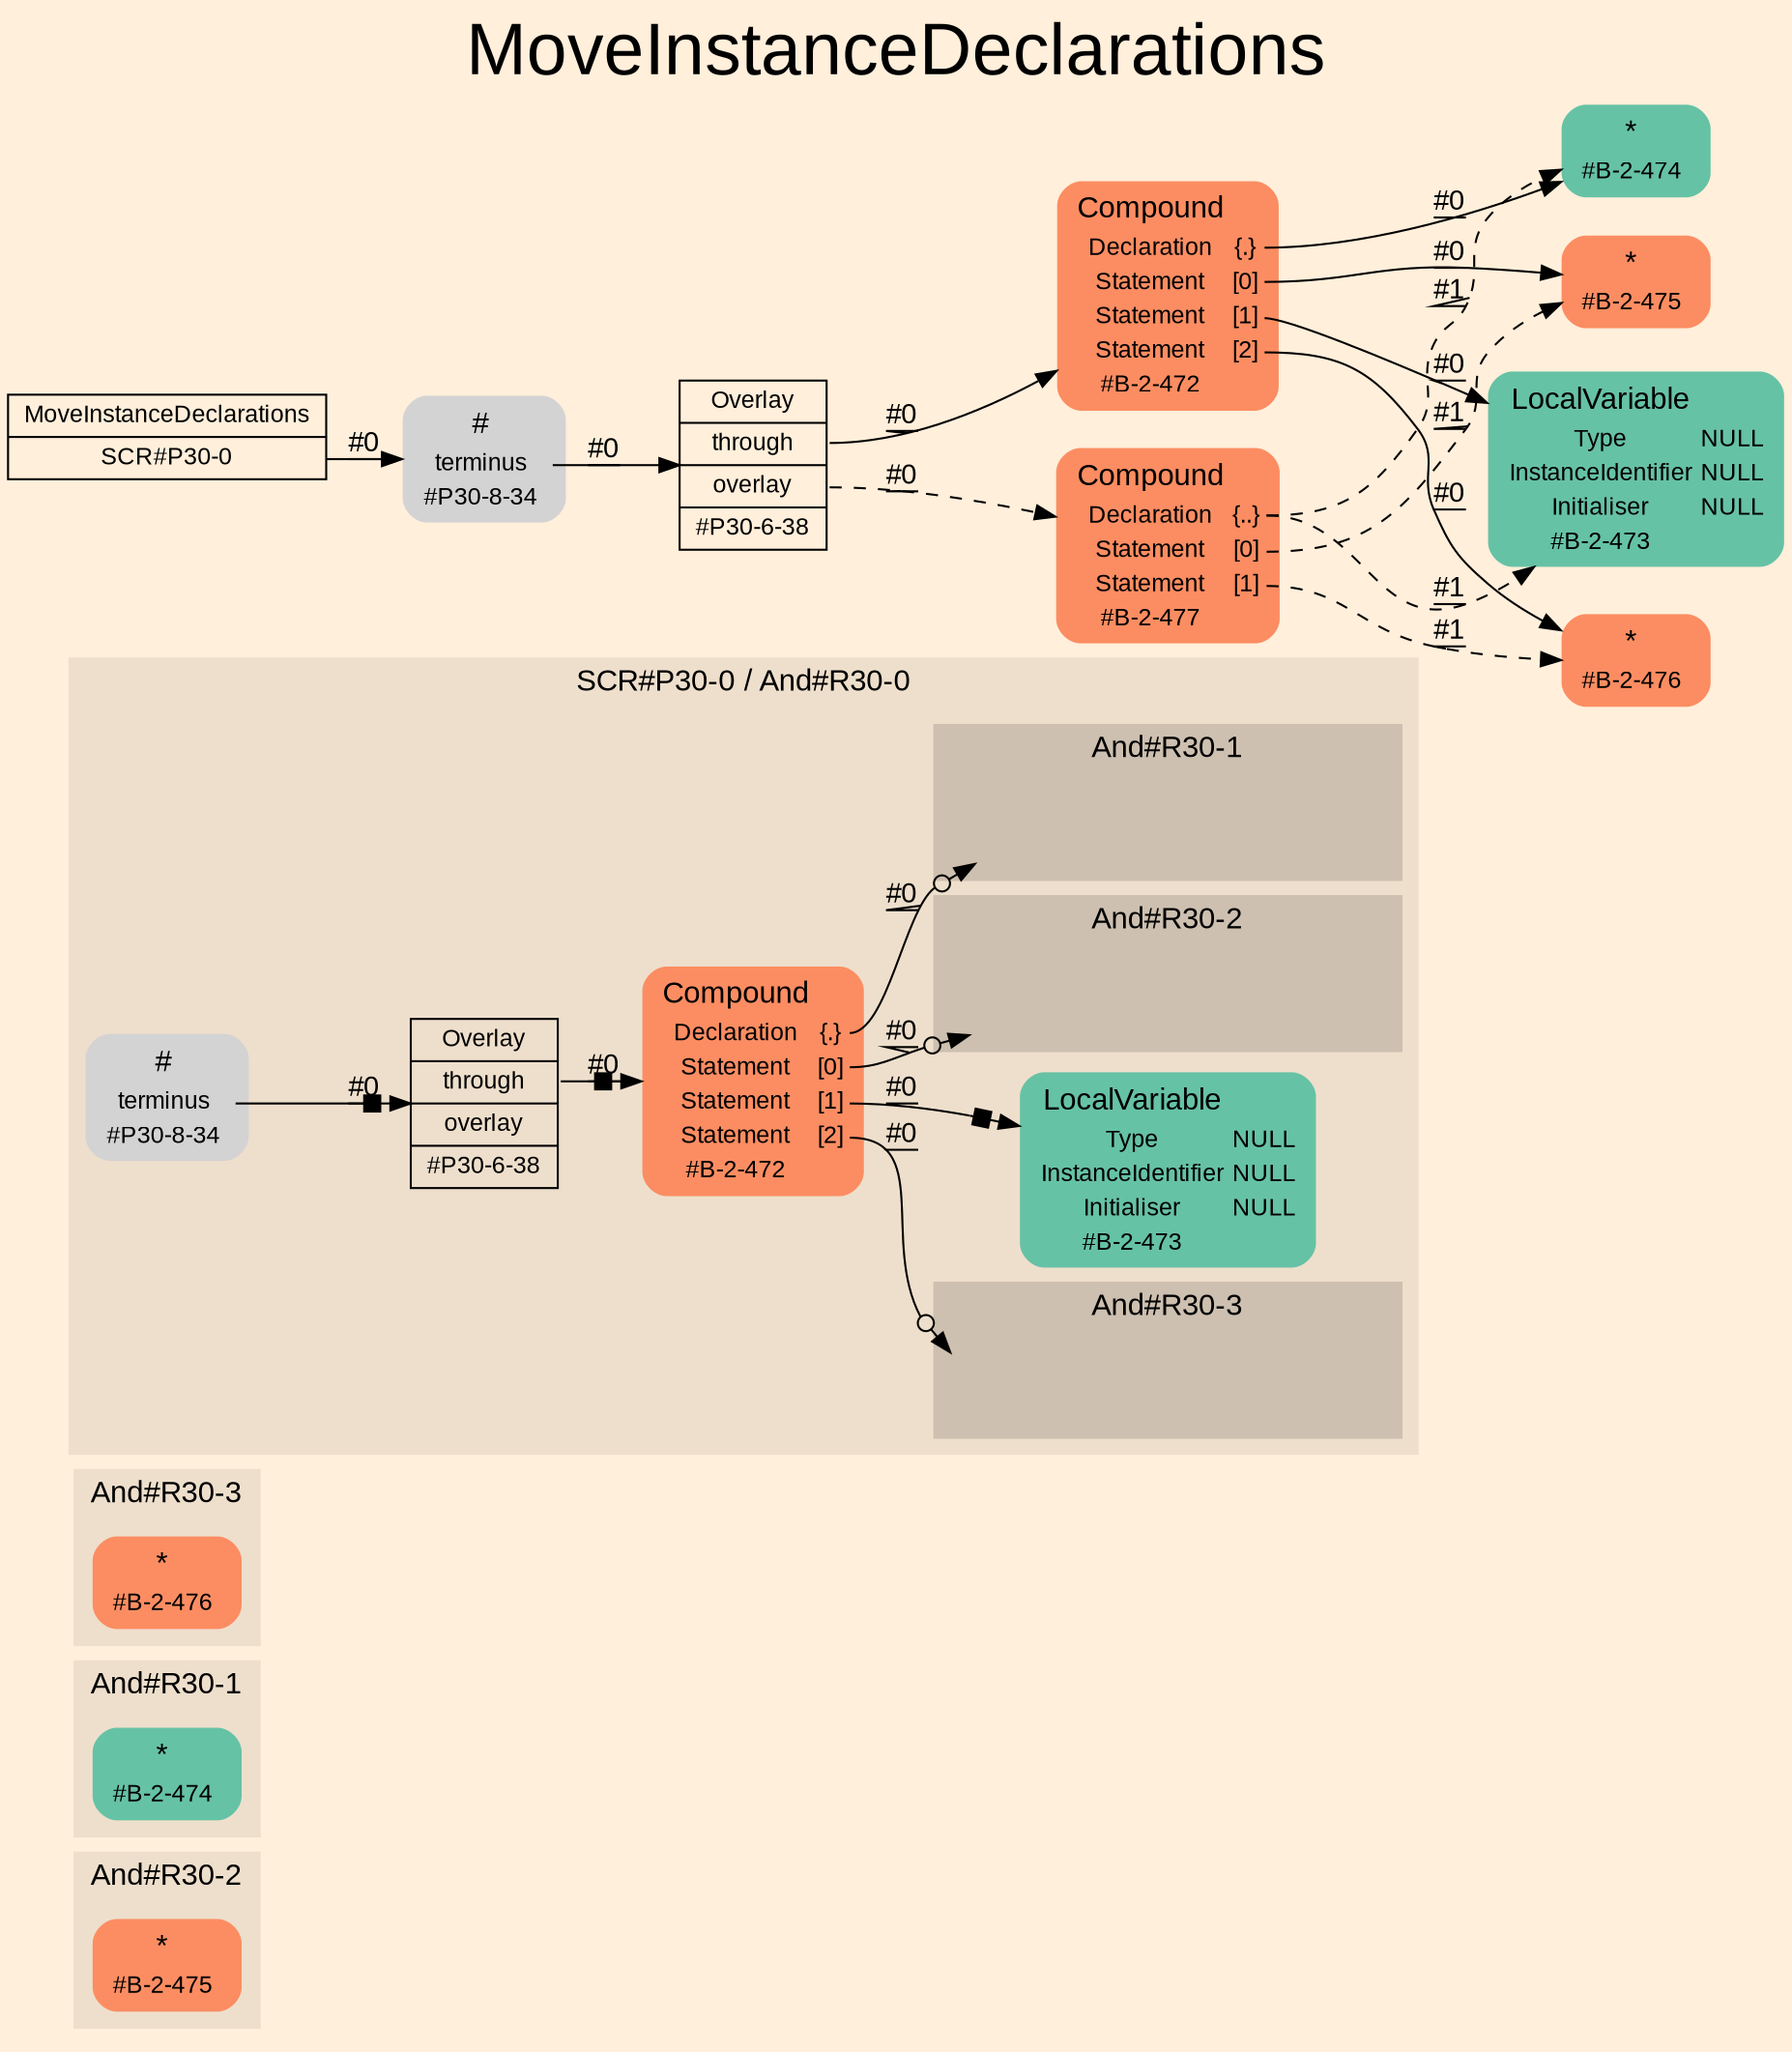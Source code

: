 digraph "MoveInstanceDeclarations" {
label = "MoveInstanceDeclarations"
labelloc = t
fontsize = "36"
graph [
    rankdir = "LR"
    ranksep = 0.3
    bgcolor = antiquewhite1
    color = black
    fontcolor = black
    fontname = "Arial"
];
node [
    fontname = "Arial"
];
edge [
    fontname = "Arial"
];

// -------------------- figure And#R30-2 --------------------
// -------- region And#R30-2 ----------
subgraph "clusterAnd#R30-2" {
    label = "And#R30-2"
    style = "filled"
    color = antiquewhite2
    fontsize = "15"
    "And#R30-2/#B-2-475" [
        // -------- block And#R30-2/#B-2-475 ----------
        shape = "plaintext"
        fillcolor = "/set28/2"
        label = <<TABLE BORDER="0" CELLBORDER="0" CELLSPACING="0">
         <TR><TD><FONT POINT-SIZE="15.0">*</FONT></TD><TD></TD></TR>
         <TR><TD>#B-2-475</TD><TD PORT="port0"></TD></TR>
        </TABLE>>
        style = "rounded,filled"
        fontsize = "12"
    ];
    
}


// -------------------- figure And#R30-1 --------------------
// -------- region And#R30-1 ----------
subgraph "clusterAnd#R30-1" {
    label = "And#R30-1"
    style = "filled"
    color = antiquewhite2
    fontsize = "15"
    "And#R30-1/#B-2-474" [
        // -------- block And#R30-1/#B-2-474 ----------
        shape = "plaintext"
        fillcolor = "/set28/1"
        label = <<TABLE BORDER="0" CELLBORDER="0" CELLSPACING="0">
         <TR><TD><FONT POINT-SIZE="15.0">*</FONT></TD><TD></TD></TR>
         <TR><TD>#B-2-474</TD><TD PORT="port0"></TD></TR>
        </TABLE>>
        style = "rounded,filled"
        fontsize = "12"
    ];
    
}


// -------------------- figure And#R30-3 --------------------
// -------- region And#R30-3 ----------
subgraph "clusterAnd#R30-3" {
    label = "And#R30-3"
    style = "filled"
    color = antiquewhite2
    fontsize = "15"
    "And#R30-3/#B-2-476" [
        // -------- block And#R30-3/#B-2-476 ----------
        shape = "plaintext"
        fillcolor = "/set28/2"
        label = <<TABLE BORDER="0" CELLBORDER="0" CELLSPACING="0">
         <TR><TD><FONT POINT-SIZE="15.0">*</FONT></TD><TD></TD></TR>
         <TR><TD>#B-2-476</TD><TD PORT="port0"></TD></TR>
        </TABLE>>
        style = "rounded,filled"
        fontsize = "12"
    ];
    
}


// -------------------- figure And#R30-0 --------------------
// -------- region And#R30-0 ----------
subgraph "clusterAnd#R30-0" {
    label = "SCR#P30-0 / And#R30-0"
    style = "filled"
    color = antiquewhite2
    fontsize = "15"
    "And#R30-0/#B-2-472" [
        // -------- block And#R30-0/#B-2-472 ----------
        shape = "plaintext"
        fillcolor = "/set28/2"
        label = <<TABLE BORDER="0" CELLBORDER="0" CELLSPACING="0">
         <TR><TD><FONT POINT-SIZE="15.0">Compound</FONT></TD><TD></TD></TR>
         <TR><TD>Declaration</TD><TD PORT="port0">{.}</TD></TR>
         <TR><TD>Statement</TD><TD PORT="port1">[0]</TD></TR>
         <TR><TD>Statement</TD><TD PORT="port2">[1]</TD></TR>
         <TR><TD>Statement</TD><TD PORT="port3">[2]</TD></TR>
         <TR><TD>#B-2-472</TD><TD PORT="port4"></TD></TR>
        </TABLE>>
        style = "rounded,filled"
        fontsize = "12"
    ];
    
    "And#R30-0/#B-2-473" [
        // -------- block And#R30-0/#B-2-473 ----------
        shape = "plaintext"
        fillcolor = "/set28/1"
        label = <<TABLE BORDER="0" CELLBORDER="0" CELLSPACING="0">
         <TR><TD><FONT POINT-SIZE="15.0">LocalVariable</FONT></TD><TD></TD></TR>
         <TR><TD>Type</TD><TD PORT="port0">NULL</TD></TR>
         <TR><TD>InstanceIdentifier</TD><TD PORT="port1">NULL</TD></TR>
         <TR><TD>Initialiser</TD><TD PORT="port2">NULL</TD></TR>
         <TR><TD>#B-2-473</TD><TD PORT="port3"></TD></TR>
        </TABLE>>
        style = "rounded,filled"
        fontsize = "12"
    ];
    
    "And#R30-0/#P30-6-38" [
        // -------- block And#R30-0/#P30-6-38 ----------
        shape = "record"
        fillcolor = antiquewhite2
        label = "<fixed> Overlay | <port0> through | <port1> overlay | <port2> #P30-6-38"
        style = "filled"
        fontsize = "12"
        color = black
        fontcolor = black
    ];
    
    "And#R30-0/#P30-8-34" [
        // -------- block And#R30-0/#P30-8-34 ----------
        shape = "plaintext"
        label = <<TABLE BORDER="0" CELLBORDER="0" CELLSPACING="0">
         <TR><TD><FONT POINT-SIZE="15.0">#</FONT></TD><TD></TD></TR>
         <TR><TD>terminus</TD><TD PORT="port0"></TD></TR>
         <TR><TD>#P30-8-34</TD><TD PORT="port1"></TD></TR>
        </TABLE>>
        style = "rounded,filled"
        fontsize = "12"
    ];
    
    // -------- region And#R30-0/And#R30-1 ----------
    subgraph "clusterAnd#R30-0/And#R30-1" {
        label = "And#R30-1"
        style = "filled"
        color = antiquewhite3
        fontsize = "15"
        "And#R30-0/And#R30-1/#B-2-474" [
            // -------- block And#R30-0/And#R30-1/#B-2-474 ----------
            shape = "none"
            style = "invisible"
        ];
        
    }
    
    // -------- region And#R30-0/And#R30-2 ----------
    subgraph "clusterAnd#R30-0/And#R30-2" {
        label = "And#R30-2"
        style = "filled"
        color = antiquewhite3
        fontsize = "15"
        "And#R30-0/And#R30-2/#B-2-475" [
            // -------- block And#R30-0/And#R30-2/#B-2-475 ----------
            shape = "none"
            style = "invisible"
        ];
        
    }
    
    // -------- region And#R30-0/And#R30-3 ----------
    subgraph "clusterAnd#R30-0/And#R30-3" {
        label = "And#R30-3"
        style = "filled"
        color = antiquewhite3
        fontsize = "15"
        "And#R30-0/And#R30-3/#B-2-476" [
            // -------- block And#R30-0/And#R30-3/#B-2-476 ----------
            shape = "none"
            style = "invisible"
        ];
        
    }
    
}

"And#R30-0/#B-2-472":port0 -> "And#R30-0/And#R30-1/#B-2-474" [
    arrowhead="normalnoneodot"
    label = "#0"
    decorate = true
    color = black
    fontcolor = black
];

"And#R30-0/#B-2-472":port1 -> "And#R30-0/And#R30-2/#B-2-475" [
    arrowhead="normalnoneodot"
    label = "#0"
    decorate = true
    color = black
    fontcolor = black
];

"And#R30-0/#B-2-472":port2 -> "And#R30-0/#B-2-473" [
    arrowhead="normalnonebox"
    label = "#0"
    decorate = true
    color = black
    fontcolor = black
];

"And#R30-0/#B-2-472":port3 -> "And#R30-0/And#R30-3/#B-2-476" [
    arrowhead="normalnoneodot"
    label = "#0"
    decorate = true
    color = black
    fontcolor = black
];

"And#R30-0/#P30-6-38":port0 -> "And#R30-0/#B-2-472" [
    arrowhead="normalnonebox"
    label = "#0"
    decorate = true
    color = black
    fontcolor = black
];

"And#R30-0/#P30-8-34":port0 -> "And#R30-0/#P30-6-38" [
    arrowhead="normalnonebox"
    label = "#0"
    decorate = true
    color = black
    fontcolor = black
];


// -------------------- transformation figure --------------------
"CR#P30-0" [
    // -------- block CR#P30-0 ----------
    shape = "record"
    fillcolor = antiquewhite1
    label = "<fixed> MoveInstanceDeclarations | <port0> SCR#P30-0"
    style = "filled"
    fontsize = "12"
    color = black
    fontcolor = black
];

"#P30-8-34" [
    // -------- block #P30-8-34 ----------
    shape = "plaintext"
    label = <<TABLE BORDER="0" CELLBORDER="0" CELLSPACING="0">
     <TR><TD><FONT POINT-SIZE="15.0">#</FONT></TD><TD></TD></TR>
     <TR><TD>terminus</TD><TD PORT="port0"></TD></TR>
     <TR><TD>#P30-8-34</TD><TD PORT="port1"></TD></TR>
    </TABLE>>
    style = "rounded,filled"
    fontsize = "12"
];

"#P30-6-38" [
    // -------- block #P30-6-38 ----------
    shape = "record"
    fillcolor = antiquewhite1
    label = "<fixed> Overlay | <port0> through | <port1> overlay | <port2> #P30-6-38"
    style = "filled"
    fontsize = "12"
    color = black
    fontcolor = black
];

"#B-2-472" [
    // -------- block #B-2-472 ----------
    shape = "plaintext"
    fillcolor = "/set28/2"
    label = <<TABLE BORDER="0" CELLBORDER="0" CELLSPACING="0">
     <TR><TD><FONT POINT-SIZE="15.0">Compound</FONT></TD><TD></TD></TR>
     <TR><TD>Declaration</TD><TD PORT="port0">{.}</TD></TR>
     <TR><TD>Statement</TD><TD PORT="port1">[0]</TD></TR>
     <TR><TD>Statement</TD><TD PORT="port2">[1]</TD></TR>
     <TR><TD>Statement</TD><TD PORT="port3">[2]</TD></TR>
     <TR><TD>#B-2-472</TD><TD PORT="port4"></TD></TR>
    </TABLE>>
    style = "rounded,filled"
    fontsize = "12"
];

"#B-2-474" [
    // -------- block #B-2-474 ----------
    shape = "plaintext"
    fillcolor = "/set28/1"
    label = <<TABLE BORDER="0" CELLBORDER="0" CELLSPACING="0">
     <TR><TD><FONT POINT-SIZE="15.0">*</FONT></TD><TD></TD></TR>
     <TR><TD>#B-2-474</TD><TD PORT="port0"></TD></TR>
    </TABLE>>
    style = "rounded,filled"
    fontsize = "12"
];

"#B-2-475" [
    // -------- block #B-2-475 ----------
    shape = "plaintext"
    fillcolor = "/set28/2"
    label = <<TABLE BORDER="0" CELLBORDER="0" CELLSPACING="0">
     <TR><TD><FONT POINT-SIZE="15.0">*</FONT></TD><TD></TD></TR>
     <TR><TD>#B-2-475</TD><TD PORT="port0"></TD></TR>
    </TABLE>>
    style = "rounded,filled"
    fontsize = "12"
];

"#B-2-473" [
    // -------- block #B-2-473 ----------
    shape = "plaintext"
    fillcolor = "/set28/1"
    label = <<TABLE BORDER="0" CELLBORDER="0" CELLSPACING="0">
     <TR><TD><FONT POINT-SIZE="15.0">LocalVariable</FONT></TD><TD></TD></TR>
     <TR><TD>Type</TD><TD PORT="port0">NULL</TD></TR>
     <TR><TD>InstanceIdentifier</TD><TD PORT="port1">NULL</TD></TR>
     <TR><TD>Initialiser</TD><TD PORT="port2">NULL</TD></TR>
     <TR><TD>#B-2-473</TD><TD PORT="port3"></TD></TR>
    </TABLE>>
    style = "rounded,filled"
    fontsize = "12"
];

"#B-2-476" [
    // -------- block #B-2-476 ----------
    shape = "plaintext"
    fillcolor = "/set28/2"
    label = <<TABLE BORDER="0" CELLBORDER="0" CELLSPACING="0">
     <TR><TD><FONT POINT-SIZE="15.0">*</FONT></TD><TD></TD></TR>
     <TR><TD>#B-2-476</TD><TD PORT="port0"></TD></TR>
    </TABLE>>
    style = "rounded,filled"
    fontsize = "12"
];

"#B-2-477" [
    // -------- block #B-2-477 ----------
    shape = "plaintext"
    fillcolor = "/set28/2"
    label = <<TABLE BORDER="0" CELLBORDER="0" CELLSPACING="0">
     <TR><TD><FONT POINT-SIZE="15.0">Compound</FONT></TD><TD></TD></TR>
     <TR><TD>Declaration</TD><TD PORT="port0">{..}</TD></TR>
     <TR><TD>Statement</TD><TD PORT="port1">[0]</TD></TR>
     <TR><TD>Statement</TD><TD PORT="port2">[1]</TD></TR>
     <TR><TD>#B-2-477</TD><TD PORT="port3"></TD></TR>
    </TABLE>>
    style = "rounded,filled"
    fontsize = "12"
];

"CR#P30-0":port0 -> "#P30-8-34" [
    label = "#0"
    decorate = true
    color = black
    fontcolor = black
];

"#P30-8-34":port0 -> "#P30-6-38" [
    label = "#0"
    decorate = true
    color = black
    fontcolor = black
];

"#P30-6-38":port0 -> "#B-2-472" [
    label = "#0"
    decorate = true
    color = black
    fontcolor = black
];

"#P30-6-38":port1 -> "#B-2-477" [
    style="dashed"
    label = "#0"
    decorate = true
    color = black
    fontcolor = black
];

"#B-2-472":port0 -> "#B-2-474" [
    label = "#0"
    decorate = true
    color = black
    fontcolor = black
];

"#B-2-472":port1 -> "#B-2-475" [
    label = "#0"
    decorate = true
    color = black
    fontcolor = black
];

"#B-2-472":port2 -> "#B-2-473" [
    label = "#0"
    decorate = true
    color = black
    fontcolor = black
];

"#B-2-472":port3 -> "#B-2-476" [
    label = "#0"
    decorate = true
    color = black
    fontcolor = black
];

"#B-2-477":port0 -> "#B-2-473" [
    style="dashed"
    label = "#1"
    decorate = true
    color = black
    fontcolor = black
];

"#B-2-477":port0 -> "#B-2-474" [
    style="dashed"
    label = "#1"
    decorate = true
    color = black
    fontcolor = black
];

"#B-2-477":port1 -> "#B-2-475" [
    style="dashed"
    label = "#1"
    decorate = true
    color = black
    fontcolor = black
];

"#B-2-477":port2 -> "#B-2-476" [
    style="dashed"
    label = "#1"
    decorate = true
    color = black
    fontcolor = black
];


}
